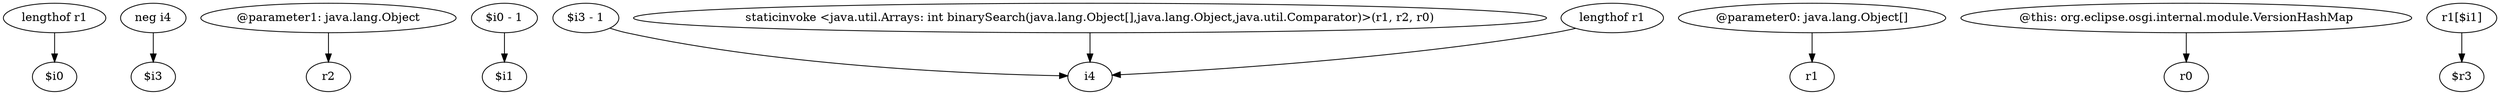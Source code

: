 digraph g {
0[label="lengthof r1"]
1[label="$i0"]
0->1[label=""]
2[label="neg i4"]
3[label="$i3"]
2->3[label=""]
4[label="@parameter1: java.lang.Object"]
5[label="r2"]
4->5[label=""]
6[label="$i0 - 1"]
7[label="$i1"]
6->7[label=""]
8[label="$i3 - 1"]
9[label="i4"]
8->9[label=""]
10[label="staticinvoke <java.util.Arrays: int binarySearch(java.lang.Object[],java.lang.Object,java.util.Comparator)>(r1, r2, r0)"]
10->9[label=""]
11[label="@parameter0: java.lang.Object[]"]
12[label="r1"]
11->12[label=""]
13[label="@this: org.eclipse.osgi.internal.module.VersionHashMap"]
14[label="r0"]
13->14[label=""]
15[label="r1[$i1]"]
16[label="$r3"]
15->16[label=""]
17[label="lengthof r1"]
17->9[label=""]
}